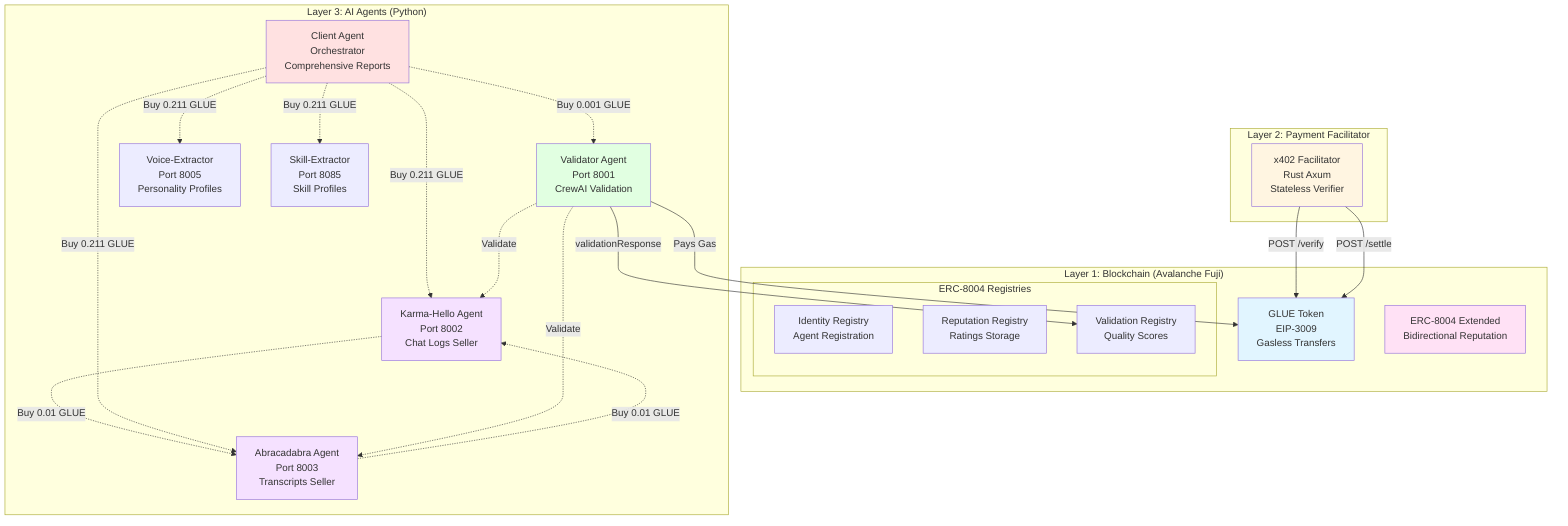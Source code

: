 graph TB
    subgraph "Layer 1: Blockchain (Avalanche Fuji)"
        GLUE[GLUE Token<br/>EIP-3009<br/>Gasless Transfers]
        ERC[ERC-8004 Extended<br/>Bidirectional Reputation]
        
        subgraph "ERC-8004 Registries"
            ID[Identity Registry<br/>Agent Registration]
            REP[Reputation Registry<br/>Ratings Storage]
            VAL[Validation Registry<br/>Quality Scores]
        end
    end
    
    subgraph "Layer 2: Payment Facilitator"
        FAC[x402 Facilitator<br/>Rust Axum<br/>Stateless Verifier]
    end
    
    subgraph "Layer 3: AI Agents (Python)"
        VAL_AGENT[Validator Agent<br/>Port 8001<br/>CrewAI Validation]
        KARMA[Karma-Hello Agent<br/>Port 8002<br/>Chat Logs Seller]
        ABRA[Abracadabra Agent<br/>Port 8003<br/>Transcripts Seller]
        CLIENT[Client Agent<br/>Orchestrator<br/>Comprehensive Reports]
        VOICE[Voice-Extractor<br/>Port 8005<br/>Personality Profiles]
        SKILL[Skill-Extractor<br/>Port 8085<br/>Skill Profiles]
    end
    
    FAC -->|POST /verify| GLUE
    FAC -->|POST /settle| GLUE
    VAL_AGENT -->|validationResponse| VAL
    VAL_AGENT -->|Pays Gas| GLUE
    
    KARMA -.->|Buy 0.01 GLUE| ABRA
    ABRA -.->|Buy 0.01 GLUE| KARMA
    CLIENT -.->|Buy 0.211 GLUE| KARMA
    CLIENT -.->|Buy 0.211 GLUE| ABRA
    CLIENT -.->|Buy 0.211 GLUE| SKILL
    CLIENT -.->|Buy 0.211 GLUE| VOICE
    CLIENT -.->|Buy 0.001 GLUE| VAL_AGENT
    
    VAL_AGENT -.->|Validate| KARMA
    VAL_AGENT -.->|Validate| ABRA
    
    style GLUE fill:#e1f5ff
    style ERC fill:#ffe1f5
    style FAC fill:#fff5e1
    style VAL_AGENT fill:#e1ffe1
    style KARMA fill:#f5e1ff
    style ABRA fill:#f5e1ff
    style CLIENT fill:#ffe1e1